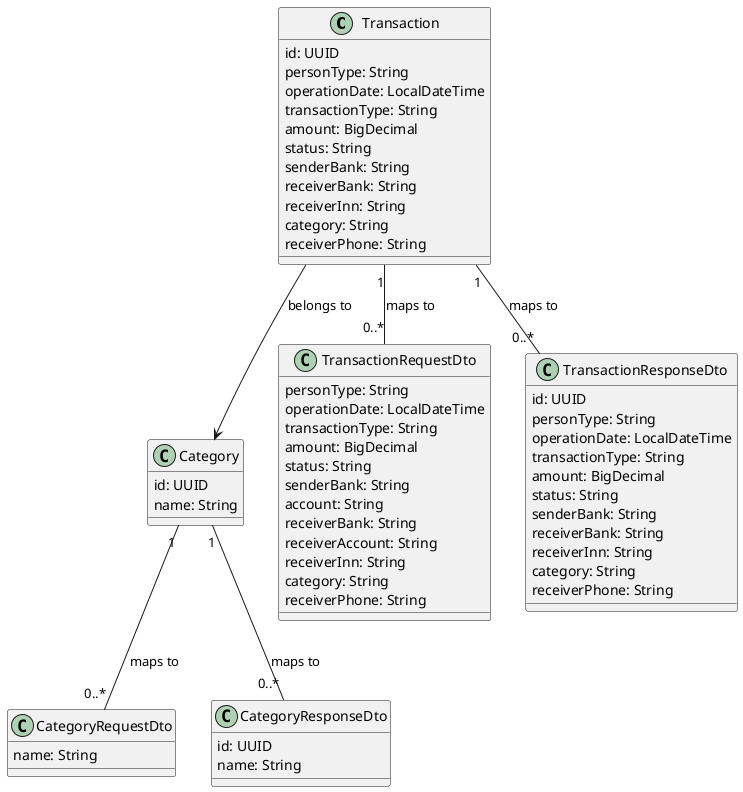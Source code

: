 @startuml
class Transaction {
  id: UUID
  personType: String
  operationDate: LocalDateTime
  transactionType: String
  amount: BigDecimal
  status: String
  senderBank: String
  receiverBank: String
  receiverInn: String
  category: String
  receiverPhone: String
}

class Category {
  id: UUID
  name: String
}

class TransactionRequestDto {
  personType: String
  operationDate: LocalDateTime
  transactionType: String
  amount: BigDecimal
  status: String
  senderBank: String
  account: String
  receiverBank: String
  receiverAccount: String
  receiverInn: String
  category: String
  receiverPhone: String
}

class TransactionResponseDto {
  id: UUID
  personType: String
  operationDate: LocalDateTime
  transactionType: String
  amount: BigDecimal
  status: String
  senderBank: String
  receiverBank: String
  receiverInn: String
  category: String
  receiverPhone: String
}

class CategoryRequestDto {
  name: String
}

class CategoryResponseDto {
  id: UUID
  name: String
}

Transaction "1" -- "0..*" TransactionRequestDto : maps to
Transaction "1" -- "0..*" TransactionResponseDto : maps to
Category "1" -- "0..*" CategoryRequestDto : maps to
Category "1" -- "0..*" CategoryResponseDto : maps to

Transaction --> Category : belongs to
@enduml
